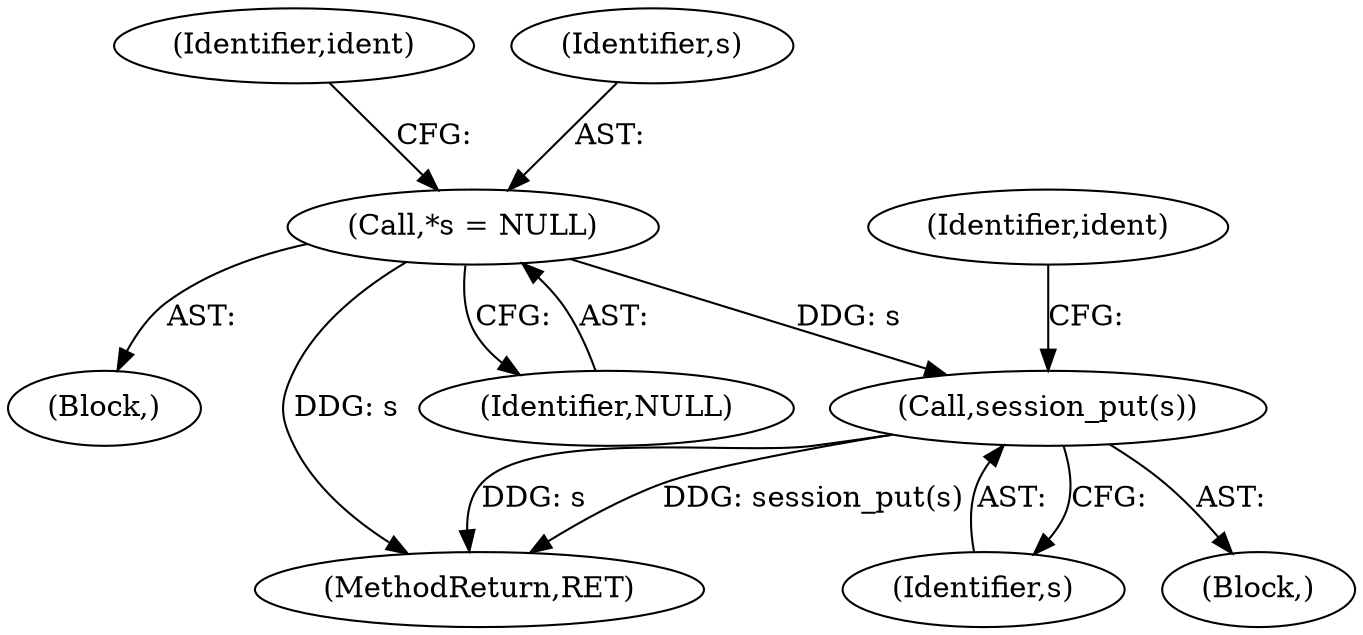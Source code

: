 digraph "0_ettercap_e3abe7d7585ecc420a7cab73313216613aadad5a@pointer" {
"1000266" [label="(Call,session_put(s))"];
"1000117" [label="(Call,*s = NULL)"];
"1000113" [label="(Block,)"];
"1000117" [label="(Call,*s = NULL)"];
"1000267" [label="(Identifier,s)"];
"1000569" [label="(Identifier,ident)"];
"1000122" [label="(Identifier,ident)"];
"1000572" [label="(MethodReturn,RET)"];
"1000119" [label="(Identifier,NULL)"];
"1000202" [label="(Block,)"];
"1000266" [label="(Call,session_put(s))"];
"1000118" [label="(Identifier,s)"];
"1000266" -> "1000202"  [label="AST: "];
"1000266" -> "1000267"  [label="CFG: "];
"1000267" -> "1000266"  [label="AST: "];
"1000569" -> "1000266"  [label="CFG: "];
"1000266" -> "1000572"  [label="DDG: s"];
"1000266" -> "1000572"  [label="DDG: session_put(s)"];
"1000117" -> "1000266"  [label="DDG: s"];
"1000117" -> "1000113"  [label="AST: "];
"1000117" -> "1000119"  [label="CFG: "];
"1000118" -> "1000117"  [label="AST: "];
"1000119" -> "1000117"  [label="AST: "];
"1000122" -> "1000117"  [label="CFG: "];
"1000117" -> "1000572"  [label="DDG: s"];
}
